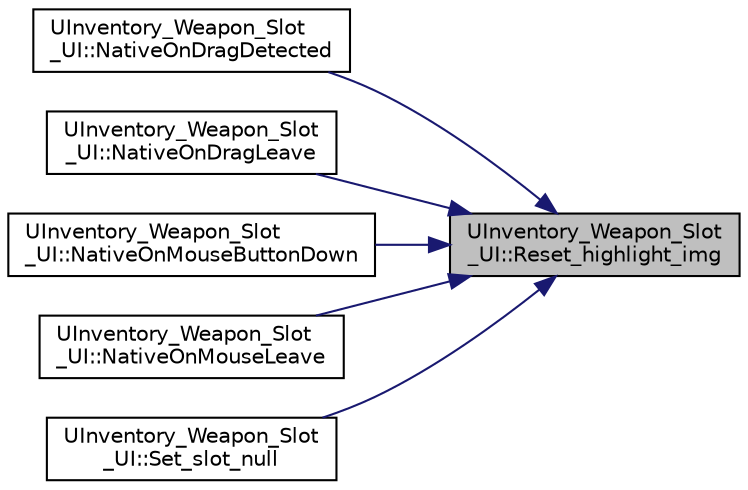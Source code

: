 digraph "UInventory_Weapon_Slot_UI::Reset_highlight_img"
{
 // LATEX_PDF_SIZE
  edge [fontname="Helvetica",fontsize="10",labelfontname="Helvetica",labelfontsize="10"];
  node [fontname="Helvetica",fontsize="10",shape=record];
  rankdir="RL";
  Node1 [label="UInventory_Weapon_Slot\l_UI::Reset_highlight_img",height=0.2,width=0.4,color="black", fillcolor="grey75", style="filled", fontcolor="black",tooltip=" "];
  Node1 -> Node2 [dir="back",color="midnightblue",fontsize="10",style="solid",fontname="Helvetica"];
  Node2 [label="UInventory_Weapon_Slot\l_UI::NativeOnDragDetected",height=0.2,width=0.4,color="black", fillcolor="white", style="filled",URL="$class_u_inventory___weapon___slot___u_i.html#aac87fefacb5058dd91021e56f477cdac",tooltip=" "];
  Node1 -> Node3 [dir="back",color="midnightblue",fontsize="10",style="solid",fontname="Helvetica"];
  Node3 [label="UInventory_Weapon_Slot\l_UI::NativeOnDragLeave",height=0.2,width=0.4,color="black", fillcolor="white", style="filled",URL="$class_u_inventory___weapon___slot___u_i.html#a18faa3bd18c4abdeb4eb3af6f9c75c7e",tooltip=" "];
  Node1 -> Node4 [dir="back",color="midnightblue",fontsize="10",style="solid",fontname="Helvetica"];
  Node4 [label="UInventory_Weapon_Slot\l_UI::NativeOnMouseButtonDown",height=0.2,width=0.4,color="black", fillcolor="white", style="filled",URL="$class_u_inventory___weapon___slot___u_i.html#a4eebf676de3c8d70887324811e65ce15",tooltip="좌클릭 시 (선택된 UI에 맞게끔 슬롯 변환 > 드래그) / 우클릭 시 맵에 드롭 선택 이미지 초기화"];
  Node1 -> Node5 [dir="back",color="midnightblue",fontsize="10",style="solid",fontname="Helvetica"];
  Node5 [label="UInventory_Weapon_Slot\l_UI::NativeOnMouseLeave",height=0.2,width=0.4,color="black", fillcolor="white", style="filled",URL="$class_u_inventory___weapon___slot___u_i.html#a6873e09ee62c15aae2a646d5786e0493",tooltip="마우스가 UI를 벗어날 시 선택 이미지 초기화"];
  Node1 -> Node6 [dir="back",color="midnightblue",fontsize="10",style="solid",fontname="Helvetica"];
  Node6 [label="UInventory_Weapon_Slot\l_UI::Set_slot_null",height=0.2,width=0.4,color="black", fillcolor="white", style="filled",URL="$class_u_inventory___weapon___slot___u_i.html#a0f1b6fa104594bf0e5d25d74117cda15",tooltip=" "];
}
